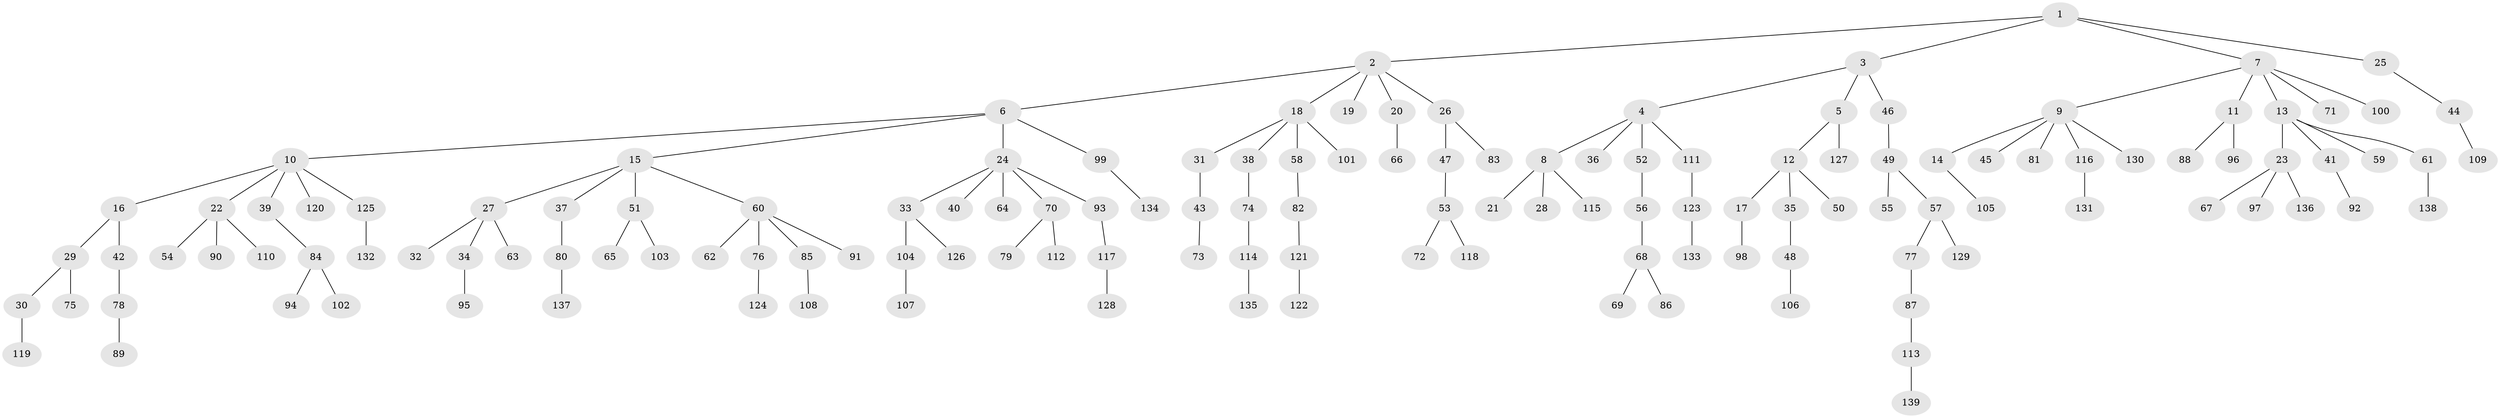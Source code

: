 // Generated by graph-tools (version 1.1) at 2025/50/03/09/25 03:50:17]
// undirected, 139 vertices, 138 edges
graph export_dot {
graph [start="1"]
  node [color=gray90,style=filled];
  1;
  2;
  3;
  4;
  5;
  6;
  7;
  8;
  9;
  10;
  11;
  12;
  13;
  14;
  15;
  16;
  17;
  18;
  19;
  20;
  21;
  22;
  23;
  24;
  25;
  26;
  27;
  28;
  29;
  30;
  31;
  32;
  33;
  34;
  35;
  36;
  37;
  38;
  39;
  40;
  41;
  42;
  43;
  44;
  45;
  46;
  47;
  48;
  49;
  50;
  51;
  52;
  53;
  54;
  55;
  56;
  57;
  58;
  59;
  60;
  61;
  62;
  63;
  64;
  65;
  66;
  67;
  68;
  69;
  70;
  71;
  72;
  73;
  74;
  75;
  76;
  77;
  78;
  79;
  80;
  81;
  82;
  83;
  84;
  85;
  86;
  87;
  88;
  89;
  90;
  91;
  92;
  93;
  94;
  95;
  96;
  97;
  98;
  99;
  100;
  101;
  102;
  103;
  104;
  105;
  106;
  107;
  108;
  109;
  110;
  111;
  112;
  113;
  114;
  115;
  116;
  117;
  118;
  119;
  120;
  121;
  122;
  123;
  124;
  125;
  126;
  127;
  128;
  129;
  130;
  131;
  132;
  133;
  134;
  135;
  136;
  137;
  138;
  139;
  1 -- 2;
  1 -- 3;
  1 -- 7;
  1 -- 25;
  2 -- 6;
  2 -- 18;
  2 -- 19;
  2 -- 20;
  2 -- 26;
  3 -- 4;
  3 -- 5;
  3 -- 46;
  4 -- 8;
  4 -- 36;
  4 -- 52;
  4 -- 111;
  5 -- 12;
  5 -- 127;
  6 -- 10;
  6 -- 15;
  6 -- 24;
  6 -- 99;
  7 -- 9;
  7 -- 11;
  7 -- 13;
  7 -- 71;
  7 -- 100;
  8 -- 21;
  8 -- 28;
  8 -- 115;
  9 -- 14;
  9 -- 45;
  9 -- 81;
  9 -- 116;
  9 -- 130;
  10 -- 16;
  10 -- 22;
  10 -- 39;
  10 -- 120;
  10 -- 125;
  11 -- 88;
  11 -- 96;
  12 -- 17;
  12 -- 35;
  12 -- 50;
  13 -- 23;
  13 -- 41;
  13 -- 59;
  13 -- 61;
  14 -- 105;
  15 -- 27;
  15 -- 37;
  15 -- 51;
  15 -- 60;
  16 -- 29;
  16 -- 42;
  17 -- 98;
  18 -- 31;
  18 -- 38;
  18 -- 58;
  18 -- 101;
  20 -- 66;
  22 -- 54;
  22 -- 90;
  22 -- 110;
  23 -- 67;
  23 -- 97;
  23 -- 136;
  24 -- 33;
  24 -- 40;
  24 -- 64;
  24 -- 70;
  24 -- 93;
  25 -- 44;
  26 -- 47;
  26 -- 83;
  27 -- 32;
  27 -- 34;
  27 -- 63;
  29 -- 30;
  29 -- 75;
  30 -- 119;
  31 -- 43;
  33 -- 104;
  33 -- 126;
  34 -- 95;
  35 -- 48;
  37 -- 80;
  38 -- 74;
  39 -- 84;
  41 -- 92;
  42 -- 78;
  43 -- 73;
  44 -- 109;
  46 -- 49;
  47 -- 53;
  48 -- 106;
  49 -- 55;
  49 -- 57;
  51 -- 65;
  51 -- 103;
  52 -- 56;
  53 -- 72;
  53 -- 118;
  56 -- 68;
  57 -- 77;
  57 -- 129;
  58 -- 82;
  60 -- 62;
  60 -- 76;
  60 -- 85;
  60 -- 91;
  61 -- 138;
  68 -- 69;
  68 -- 86;
  70 -- 79;
  70 -- 112;
  74 -- 114;
  76 -- 124;
  77 -- 87;
  78 -- 89;
  80 -- 137;
  82 -- 121;
  84 -- 94;
  84 -- 102;
  85 -- 108;
  87 -- 113;
  93 -- 117;
  99 -- 134;
  104 -- 107;
  111 -- 123;
  113 -- 139;
  114 -- 135;
  116 -- 131;
  117 -- 128;
  121 -- 122;
  123 -- 133;
  125 -- 132;
}
